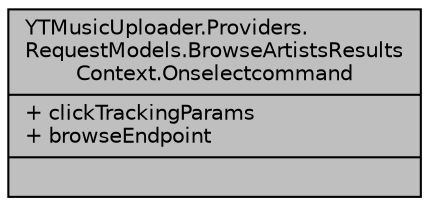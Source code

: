 digraph "YTMusicUploader.Providers.RequestModels.BrowseArtistsResultsContext.Onselectcommand"
{
 // LATEX_PDF_SIZE
  edge [fontname="Helvetica",fontsize="10",labelfontname="Helvetica",labelfontsize="10"];
  node [fontname="Helvetica",fontsize="10",shape=record];
  Node1 [label="{YTMusicUploader.Providers.\lRequestModels.BrowseArtistsResults\lContext.Onselectcommand\n|+ clickTrackingParams\l+ browseEndpoint\l|}",height=0.2,width=0.4,color="black", fillcolor="grey75", style="filled", fontcolor="black",tooltip=" "];
}
